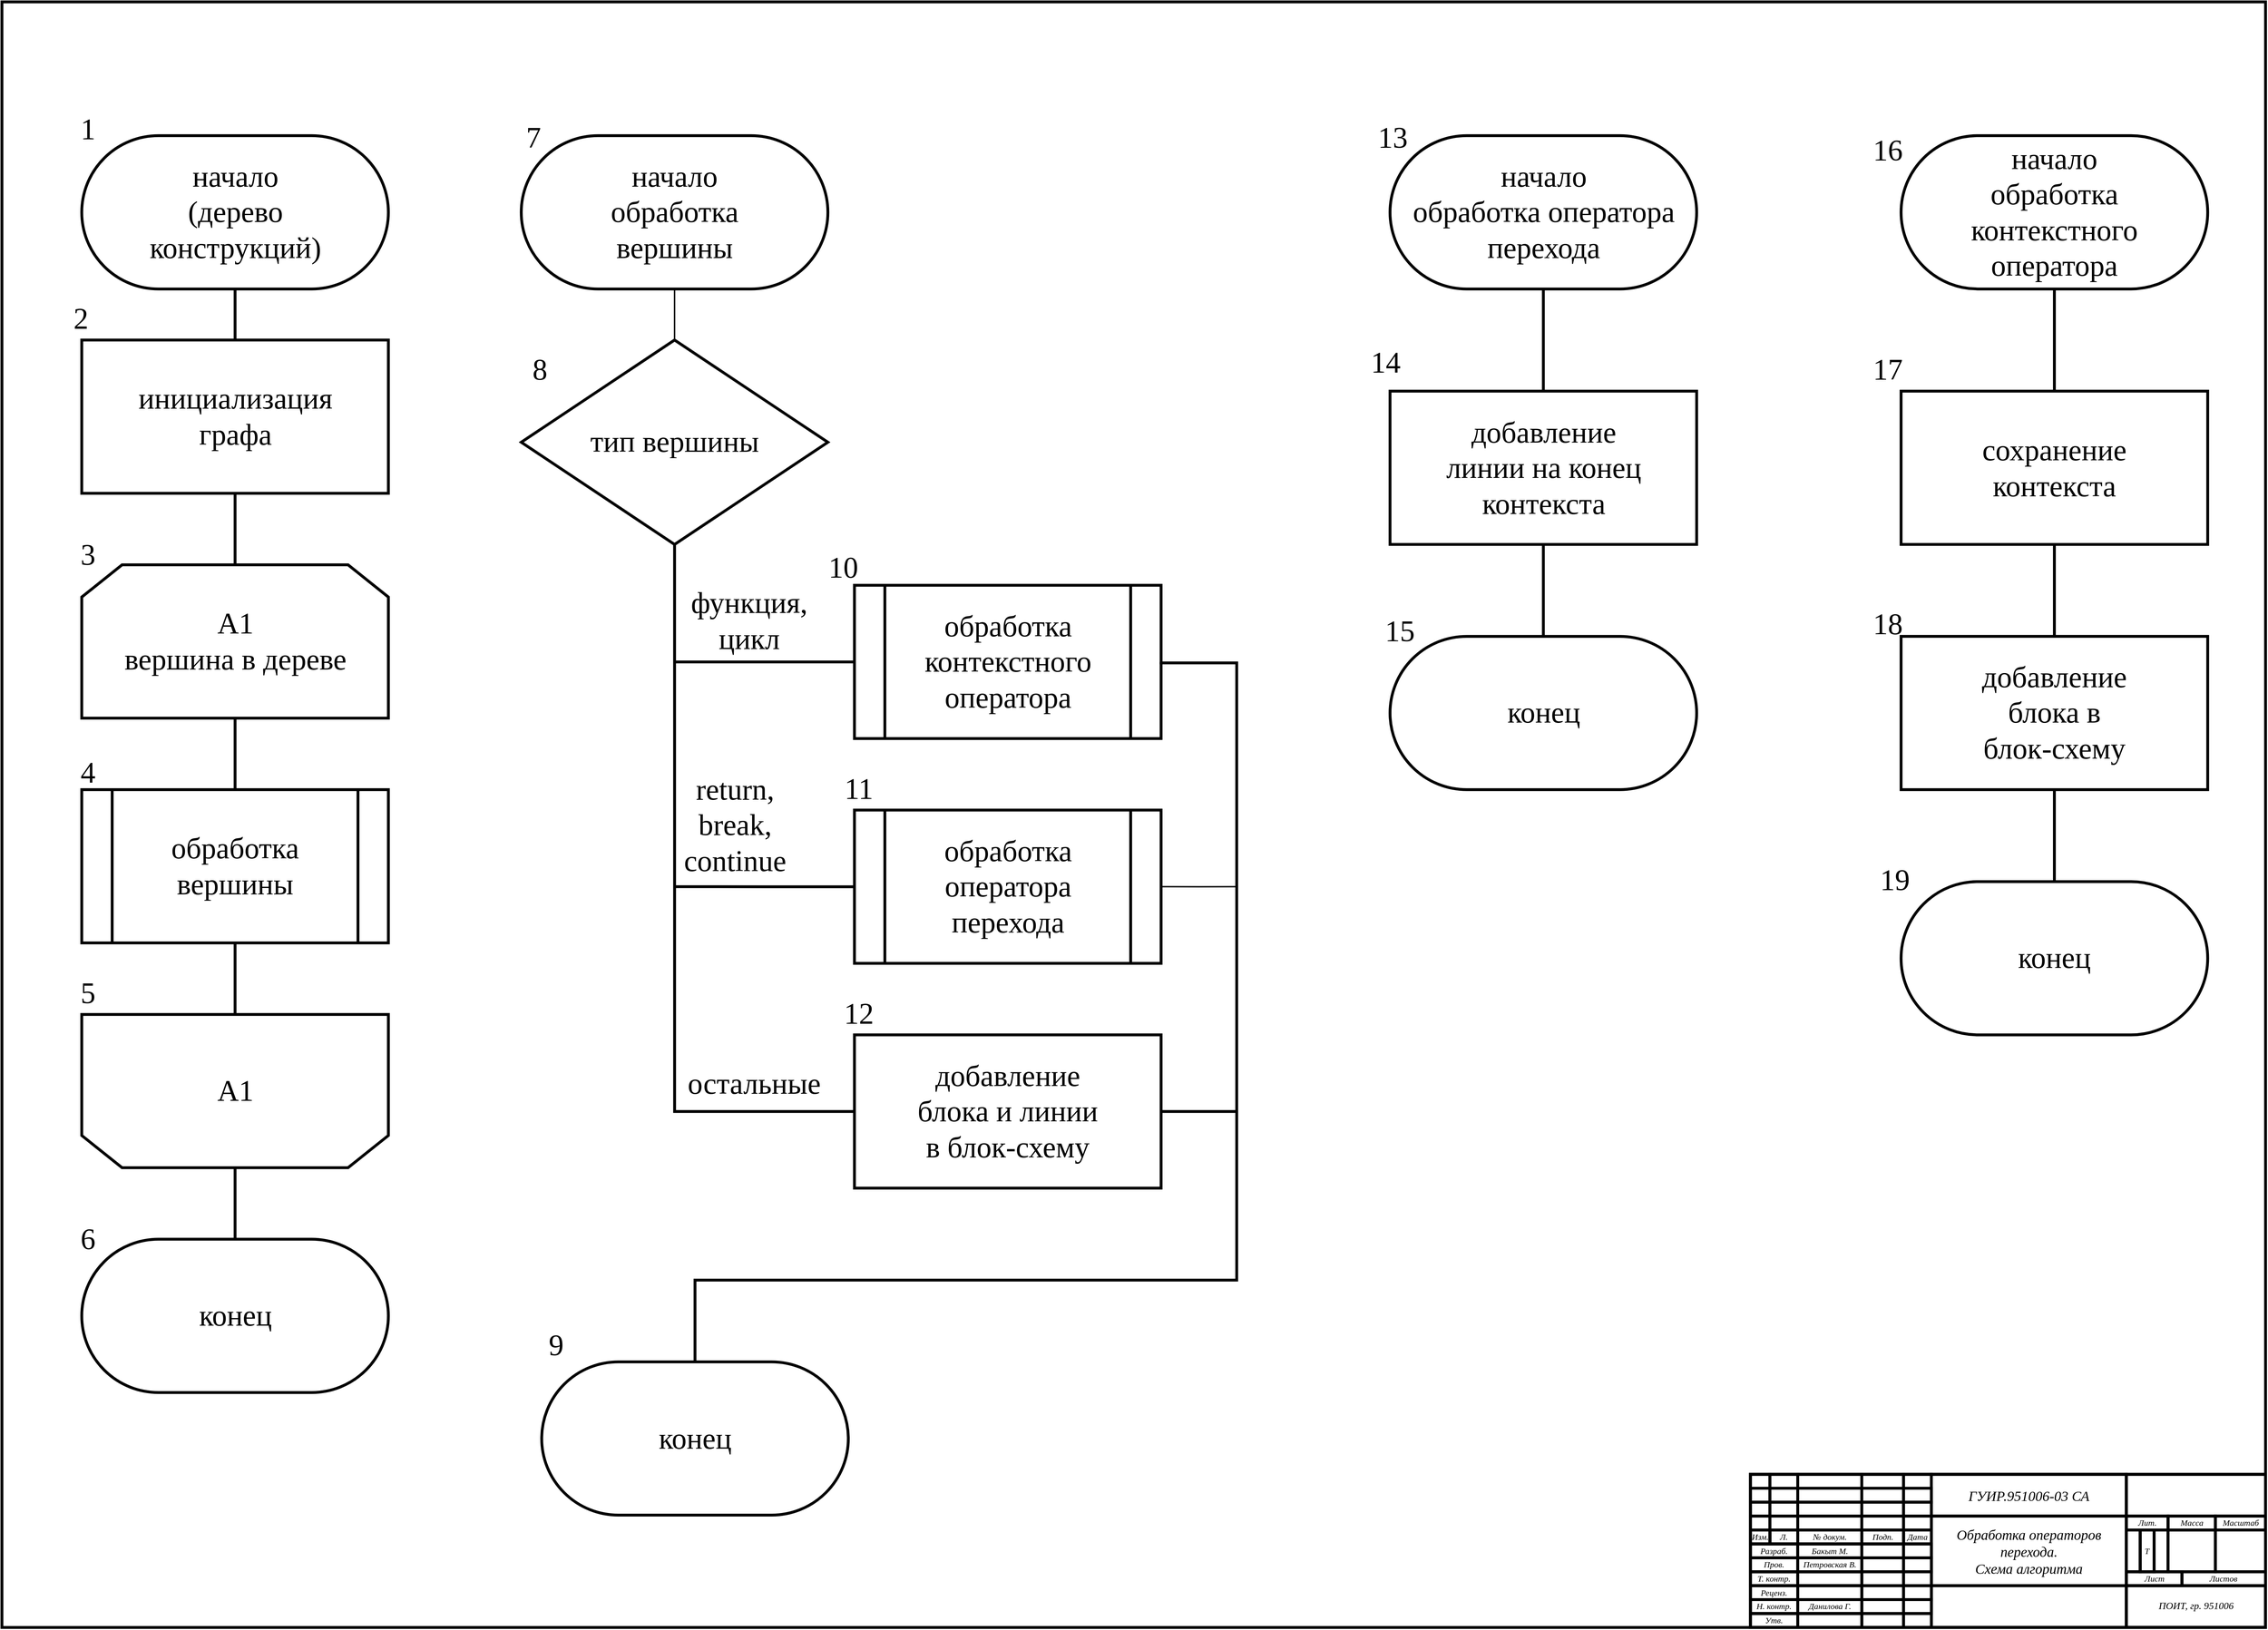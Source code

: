 <mxfile version="21.1.2" type="device">
  <diagram name="Page-1" id="UDpClc-p1MF6tuiHUiTg">
    <mxGraphModel dx="1418" dy="820" grid="1" gridSize="10" guides="1" tooltips="1" connect="1" arrows="1" fold="1" page="1" pageScale="1" pageWidth="3300" pageHeight="2339" math="0" shadow="0">
      <root>
        <mxCell id="0" />
        <mxCell id="1" parent="0" />
        <mxCell id="bbwIub8Ajyu2Ycl528Cd-1" value="начало&lt;br style=&quot;font-size: 42px;&quot;&gt;(дерево&lt;br style=&quot;font-size: 42px;&quot;&gt;конструкций)" style="rounded=1;whiteSpace=wrap;html=1;arcSize=50;strokeWidth=4;fontFamily=Times New Roman;fontSize=42;aspect=fixed;container=0;" parent="1" vertex="1">
          <mxGeometry x="191.606" y="208.905" width="433.577" height="216.788" as="geometry" />
        </mxCell>
        <mxCell id="bbwIub8Ajyu2Ycl528Cd-2" value="А1&lt;br style=&quot;font-size: 42px;&quot;&gt;вершина в дереве" style="shape=loopLimit;whiteSpace=wrap;html=1;strokeWidth=4;size=57;fontSize=42;fontFamily=Times New Roman;container=0;" parent="1" vertex="1">
          <mxGeometry x="191.606" y="815.912" width="433.577" height="216.788" as="geometry" />
        </mxCell>
        <mxCell id="bbwIub8Ajyu2Ycl528Cd-25" style="edgeStyle=orthogonalEdgeStyle;rounded=0;orthogonalLoop=1;jettySize=auto;html=1;strokeWidth=4;endArrow=none;endFill=0;fontSize=42;fontFamily=Times New Roman;" parent="1" source="bbwIub8Ajyu2Ycl528Cd-4" target="bbwIub8Ajyu2Ycl528Cd-2" edge="1">
          <mxGeometry relative="1" as="geometry" />
        </mxCell>
        <mxCell id="bbwIub8Ajyu2Ycl528Cd-4" value="инициализация&lt;br style=&quot;font-size: 42px;&quot;&gt;графа" style="shape=label;perimeter=rectanglePerimeter;whiteSpace=wrap;html=1;fixedSize=1;strokeWidth=4;fontSize=42;fontFamily=Times New Roman;rounded=0;container=0;" parent="1" vertex="1">
          <mxGeometry x="191.606" y="497.956" width="433.577" height="216.788" as="geometry" />
        </mxCell>
        <mxCell id="bbwIub8Ajyu2Ycl528Cd-24" value="" style="edgeStyle=orthogonalEdgeStyle;rounded=0;orthogonalLoop=1;jettySize=auto;html=1;strokeWidth=4;endArrow=none;endFill=0;fontSize=42;fontFamily=Times New Roman;" parent="1" source="bbwIub8Ajyu2Ycl528Cd-1" target="bbwIub8Ajyu2Ycl528Cd-4" edge="1">
          <mxGeometry relative="1" as="geometry" />
        </mxCell>
        <mxCell id="bbwIub8Ajyu2Ycl528Cd-5" value="А1" style="shape=loopLimit;whiteSpace=wrap;html=1;strokeWidth=4;size=57;direction=west;fontSize=42;fontFamily=Times New Roman;container=0;" parent="1" vertex="1">
          <mxGeometry x="191.606" y="1451.825" width="433.577" height="216.788" as="geometry" />
        </mxCell>
        <mxCell id="bbwIub8Ajyu2Ycl528Cd-6" value="тип вершины" style="rhombus;whiteSpace=wrap;html=1;strokeWidth=4;fontFamily=Times New Roman;fontSize=42;aspect=fixed;container=0;" parent="1" vertex="1">
          <mxGeometry x="813.066" y="497.956" width="433.577" height="289.08" as="geometry" />
        </mxCell>
        <mxCell id="bbwIub8Ajyu2Ycl528Cd-32" style="edgeStyle=orthogonalEdgeStyle;rounded=0;orthogonalLoop=1;jettySize=auto;html=1;exitX=0;exitY=0.5;exitDx=0;exitDy=0;strokeWidth=4;endArrow=none;endFill=0;fontSize=42;fontFamily=Times New Roman;" parent="1" source="bbwIub8Ajyu2Ycl528Cd-7" edge="1">
          <mxGeometry relative="1" as="geometry">
            <mxPoint x="1029.855" y="953.212" as="targetPoint" />
          </mxGeometry>
        </mxCell>
        <mxCell id="bbwIub8Ajyu2Ycl528Cd-7" value="обработка&lt;br style=&quot;font-size: 42px;&quot;&gt;контекстного&lt;br style=&quot;font-size: 42px;&quot;&gt;оператора" style="shape=process;whiteSpace=wrap;html=1;backgroundOutline=1;strokeWidth=4;fontFamily=Times New Roman;fontSize=42;aspect=fixed;container=0;" parent="1" vertex="1">
          <mxGeometry x="1284.22" y="844.818" width="433.577" height="216.788" as="geometry" />
        </mxCell>
        <mxCell id="bbwIub8Ajyu2Ycl528Cd-31" style="edgeStyle=orthogonalEdgeStyle;rounded=0;orthogonalLoop=1;jettySize=auto;html=1;endArrow=none;endFill=0;strokeWidth=4;fontSize=42;fontFamily=Times New Roman;" parent="1" source="bbwIub8Ajyu2Ycl528Cd-8" edge="1">
          <mxGeometry relative="1" as="geometry">
            <mxPoint x="1029.855" y="1271.168" as="targetPoint" />
          </mxGeometry>
        </mxCell>
        <mxCell id="bbwIub8Ajyu2Ycl528Cd-34" style="edgeStyle=orthogonalEdgeStyle;rounded=0;orthogonalLoop=1;jettySize=auto;html=1;exitX=1;exitY=0.5;exitDx=0;exitDy=0;strokeWidth=2;endArrow=none;endFill=0;fontSize=42;fontFamily=Times New Roman;" parent="1" source="bbwIub8Ajyu2Ycl528Cd-8" edge="1">
          <mxGeometry relative="1" as="geometry">
            <mxPoint x="1824.746" y="1271.168" as="targetPoint" />
          </mxGeometry>
        </mxCell>
        <mxCell id="bbwIub8Ajyu2Ycl528Cd-8" value="обработка&lt;br style=&quot;font-size: 42px;&quot;&gt;оператора&lt;br style=&quot;font-size: 42px;&quot;&gt;перехода" style="shape=process;whiteSpace=wrap;html=1;backgroundOutline=1;strokeWidth=4;fontFamily=Times New Roman;fontSize=42;aspect=fixed;container=0;" parent="1" vertex="1">
          <mxGeometry x="1284.22" y="1162.774" width="433.577" height="216.788" as="geometry" />
        </mxCell>
        <mxCell id="bbwIub8Ajyu2Ycl528Cd-10" value="конец" style="rounded=1;whiteSpace=wrap;html=1;arcSize=50;strokeWidth=4;fontFamily=Times New Roman;fontSize=42;aspect=fixed;container=0;" parent="1" vertex="1">
          <mxGeometry x="191.606" y="1769.781" width="433.577" height="216.788" as="geometry" />
        </mxCell>
        <mxCell id="bbwIub8Ajyu2Ycl528Cd-28" style="edgeStyle=orthogonalEdgeStyle;rounded=0;orthogonalLoop=1;jettySize=auto;html=1;strokeWidth=4;endArrow=none;endFill=0;fontSize=42;fontFamily=Times New Roman;" parent="1" source="bbwIub8Ajyu2Ycl528Cd-5" target="bbwIub8Ajyu2Ycl528Cd-10" edge="1">
          <mxGeometry relative="1" as="geometry" />
        </mxCell>
        <mxCell id="bbwIub8Ajyu2Ycl528Cd-35" style="edgeStyle=orthogonalEdgeStyle;rounded=0;orthogonalLoop=1;jettySize=auto;html=1;exitX=1;exitY=0.5;exitDx=0;exitDy=0;endArrow=none;endFill=0;strokeWidth=4;fontSize=42;fontFamily=Times New Roman;" parent="1" source="bbwIub8Ajyu2Ycl528Cd-11" edge="1">
          <mxGeometry relative="1" as="geometry">
            <mxPoint x="1824.746" y="1589.124" as="targetPoint" />
          </mxGeometry>
        </mxCell>
        <mxCell id="bbwIub8Ajyu2Ycl528Cd-11" value="добавление&lt;br style=&quot;font-size: 42px;&quot;&gt;блока и линии&lt;br style=&quot;font-size: 42px;&quot;&gt;в блок-схему" style="rounded=0;whiteSpace=wrap;html=1;strokeWidth=4;fontFamily=Times New Roman;fontSize=42;aspect=fixed;container=0;" parent="1" vertex="1">
          <mxGeometry x="1284.22" y="1480.73" width="433.577" height="216.788" as="geometry" />
        </mxCell>
        <mxCell id="bbwIub8Ajyu2Ycl528Cd-30" style="edgeStyle=orthogonalEdgeStyle;rounded=0;orthogonalLoop=1;jettySize=auto;html=1;exitX=0.5;exitY=1;exitDx=0;exitDy=0;entryX=0;entryY=0.5;entryDx=0;entryDy=0;strokeWidth=4;endArrow=none;endFill=0;fontSize=42;fontFamily=Times New Roman;" parent="1" source="bbwIub8Ajyu2Ycl528Cd-6" target="bbwIub8Ajyu2Ycl528Cd-11" edge="1">
          <mxGeometry relative="1" as="geometry" />
        </mxCell>
        <mxCell id="bbwIub8Ajyu2Ycl528Cd-27" style="edgeStyle=orthogonalEdgeStyle;rounded=0;orthogonalLoop=1;jettySize=auto;html=1;strokeWidth=4;endArrow=none;endFill=0;fontSize=42;fontFamily=Times New Roman;" parent="1" source="bbwIub8Ajyu2Ycl528Cd-12" target="bbwIub8Ajyu2Ycl528Cd-5" edge="1">
          <mxGeometry relative="1" as="geometry" />
        </mxCell>
        <mxCell id="bbwIub8Ajyu2Ycl528Cd-12" value="обработка&lt;br style=&quot;font-size: 42px;&quot;&gt;вершины" style="shape=process;whiteSpace=wrap;html=1;backgroundOutline=1;strokeWidth=4;fontFamily=Times New Roman;fontSize=42;aspect=fixed;container=0;" parent="1" vertex="1">
          <mxGeometry x="191.606" y="1133.869" width="433.577" height="216.788" as="geometry" />
        </mxCell>
        <mxCell id="bbwIub8Ajyu2Ycl528Cd-26" style="edgeStyle=orthogonalEdgeStyle;rounded=0;orthogonalLoop=1;jettySize=auto;html=1;strokeWidth=4;endArrow=none;endFill=0;fontSize=42;fontFamily=Times New Roman;" parent="1" source="bbwIub8Ajyu2Ycl528Cd-2" target="bbwIub8Ajyu2Ycl528Cd-12" edge="1">
          <mxGeometry relative="1" as="geometry" />
        </mxCell>
        <mxCell id="bbwIub8Ajyu2Ycl528Cd-29" style="edgeStyle=orthogonalEdgeStyle;rounded=0;orthogonalLoop=1;jettySize=auto;html=1;strokeWidth=2;endArrow=none;endFill=0;fontSize=42;fontFamily=Times New Roman;" parent="1" source="bbwIub8Ajyu2Ycl528Cd-13" target="bbwIub8Ajyu2Ycl528Cd-6" edge="1">
          <mxGeometry relative="1" as="geometry" />
        </mxCell>
        <mxCell id="bbwIub8Ajyu2Ycl528Cd-13" value="начало&lt;br style=&quot;font-size: 42px;&quot;&gt;обработка&lt;br style=&quot;font-size: 42px;&quot;&gt;вершины" style="rounded=1;whiteSpace=wrap;html=1;arcSize=50;strokeWidth=4;fontFamily=Times New Roman;fontSize=42;aspect=fixed;container=0;" parent="1" vertex="1">
          <mxGeometry x="813.066" y="208.905" width="433.577" height="216.788" as="geometry" />
        </mxCell>
        <mxCell id="bbwIub8Ajyu2Ycl528Cd-14" value="конец" style="rounded=1;whiteSpace=wrap;html=1;arcSize=50;strokeWidth=4;fontFamily=Times New Roman;fontSize=42;aspect=fixed;container=0;" parent="1" vertex="1">
          <mxGeometry x="841.971" y="1943.212" width="433.577" height="216.788" as="geometry" />
        </mxCell>
        <mxCell id="bbwIub8Ajyu2Ycl528Cd-33" style="edgeStyle=orthogonalEdgeStyle;rounded=0;orthogonalLoop=1;jettySize=auto;html=1;exitX=1;exitY=0.5;exitDx=0;exitDy=0;endArrow=none;endFill=0;strokeWidth=4;fontSize=42;fontFamily=Times New Roman;" parent="1" source="bbwIub8Ajyu2Ycl528Cd-7" target="bbwIub8Ajyu2Ycl528Cd-14" edge="1">
          <mxGeometry relative="1" as="geometry">
            <Array as="points">
              <mxPoint x="1824.746" y="954.657" />
              <mxPoint x="1824.746" y="1827.591" />
              <mxPoint x="1058.76" y="1827.591" />
            </Array>
          </mxGeometry>
        </mxCell>
        <mxCell id="bbwIub8Ajyu2Ycl528Cd-15" value="начало&lt;br style=&quot;font-size: 42px;&quot;&gt;обработка &lt;br style=&quot;font-size: 42px;&quot;&gt;контекстного&lt;br style=&quot;font-size: 42px;&quot;&gt;оператора" style="rounded=1;whiteSpace=wrap;html=1;arcSize=50;strokeWidth=4;fontFamily=Times New Roman;fontSize=42;aspect=fixed;container=0;" parent="1" vertex="1">
          <mxGeometry x="2764.163" y="208.905" width="433.577" height="216.788" as="geometry" />
        </mxCell>
        <mxCell id="bbwIub8Ajyu2Ycl528Cd-17" value="сохранение&lt;br style=&quot;font-size: 42px;&quot;&gt;контекста" style="rounded=0;whiteSpace=wrap;html=1;strokeWidth=4;fontFamily=Times New Roman;fontSize=42;aspect=fixed;container=0;" parent="1" vertex="1">
          <mxGeometry x="2764.163" y="570.248" width="433.577" height="216.788" as="geometry" />
        </mxCell>
        <mxCell id="bbwIub8Ajyu2Ycl528Cd-41" style="edgeStyle=orthogonalEdgeStyle;rounded=0;orthogonalLoop=1;jettySize=auto;html=1;strokeWidth=4;endArrow=none;endFill=0;fontSize=42;fontFamily=Times New Roman;" parent="1" source="bbwIub8Ajyu2Ycl528Cd-15" target="bbwIub8Ajyu2Ycl528Cd-17" edge="1">
          <mxGeometry relative="1" as="geometry" />
        </mxCell>
        <mxCell id="bbwIub8Ajyu2Ycl528Cd-18" value="конец" style="rounded=1;whiteSpace=wrap;html=1;arcSize=50;strokeWidth=4;fontFamily=Times New Roman;fontSize=42;aspect=fixed;container=0;" parent="1" vertex="1">
          <mxGeometry x="2764.163" y="1263.942" width="433.577" height="216.788" as="geometry" />
        </mxCell>
        <mxCell id="bbwIub8Ajyu2Ycl528Cd-19" value="начало&lt;br style=&quot;font-size: 42px;&quot;&gt;обработка оператора&lt;br style=&quot;font-size: 42px;&quot;&gt;перехода" style="rounded=1;whiteSpace=wrap;html=1;arcSize=50;strokeWidth=4;fontFamily=Times New Roman;fontSize=42;aspect=fixed;container=0;" parent="1" vertex="1">
          <mxGeometry x="2041.535" y="208.905" width="433.577" height="216.788" as="geometry" />
        </mxCell>
        <mxCell id="bbwIub8Ajyu2Ycl528Cd-21" value="добавление&lt;br style=&quot;font-size: 42px;&quot;&gt;линии на конец&lt;br style=&quot;font-size: 42px;&quot;&gt;контекста" style="rounded=0;whiteSpace=wrap;html=1;strokeWidth=4;fontFamily=Times New Roman;fontSize=42;aspect=fixed;container=0;" parent="1" vertex="1">
          <mxGeometry x="2041.535" y="570.248" width="433.577" height="216.788" as="geometry" />
        </mxCell>
        <mxCell id="bbwIub8Ajyu2Ycl528Cd-39" style="edgeStyle=orthogonalEdgeStyle;rounded=0;orthogonalLoop=1;jettySize=auto;html=1;strokeWidth=4;endArrow=none;endFill=0;fontSize=42;fontFamily=Times New Roman;" parent="1" source="bbwIub8Ajyu2Ycl528Cd-19" target="bbwIub8Ajyu2Ycl528Cd-21" edge="1">
          <mxGeometry relative="1" as="geometry" />
        </mxCell>
        <mxCell id="bbwIub8Ajyu2Ycl528Cd-23" value="конец" style="rounded=1;whiteSpace=wrap;html=1;arcSize=50;strokeWidth=4;fontFamily=Times New Roman;fontSize=42;aspect=fixed;container=0;" parent="1" vertex="1">
          <mxGeometry x="2041.535" y="917.08" width="433.577" height="216.788" as="geometry" />
        </mxCell>
        <mxCell id="bbwIub8Ajyu2Ycl528Cd-40" style="edgeStyle=orthogonalEdgeStyle;rounded=0;orthogonalLoop=1;jettySize=auto;html=1;strokeWidth=4;endArrow=none;endFill=0;fontSize=42;fontFamily=Times New Roman;" parent="1" source="bbwIub8Ajyu2Ycl528Cd-21" target="bbwIub8Ajyu2Ycl528Cd-23" edge="1">
          <mxGeometry relative="1" as="geometry" />
        </mxCell>
        <mxCell id="bbwIub8Ajyu2Ycl528Cd-36" value="функция, &lt;br style=&quot;font-size: 42px;&quot;&gt;цикл" style="text;html=1;align=center;verticalAlign=middle;resizable=0;points=[];autosize=1;strokeColor=none;fillColor=none;fontSize=42;fontFamily=Times New Roman;container=0;" parent="1" vertex="1">
          <mxGeometry x="1040.003" y="840.0" width="190" height="110" as="geometry" />
        </mxCell>
        <mxCell id="bbwIub8Ajyu2Ycl528Cd-37" value="return,&lt;br style=&quot;font-size: 42px;&quot;&gt;break,&lt;br style=&quot;font-size: 42px;&quot;&gt;continue" style="text;html=1;align=center;verticalAlign=middle;resizable=0;points=[];autosize=1;strokeColor=none;fillColor=none;fontSize=42;fontFamily=Times New Roman;container=0;" parent="1" vertex="1">
          <mxGeometry x="1030.005" y="1103.945" width="170" height="160" as="geometry" />
        </mxCell>
        <mxCell id="bbwIub8Ajyu2Ycl528Cd-38" value="остальные" style="text;html=1;align=center;verticalAlign=middle;resizable=0;points=[];autosize=1;strokeColor=none;fillColor=none;fontSize=42;fontFamily=Times New Roman;container=0;" parent="1" vertex="1">
          <mxGeometry x="1036.641" y="1519.995" width="210" height="60" as="geometry" />
        </mxCell>
        <mxCell id="bbwIub8Ajyu2Ycl528Cd-43" value="1" style="text;html=1;align=center;verticalAlign=middle;resizable=0;points=[];autosize=1;strokeColor=none;fillColor=none;fontSize=42;fontFamily=Times New Roman;container=0;" parent="1" vertex="1">
          <mxGeometry x="180" y="170.003" width="40" height="60" as="geometry" />
        </mxCell>
        <mxCell id="bbwIub8Ajyu2Ycl528Cd-44" value="2" style="text;html=1;align=center;verticalAlign=middle;resizable=0;points=[];autosize=1;strokeColor=none;fillColor=none;fontSize=42;fontFamily=Times New Roman;container=0;" parent="1" vertex="1">
          <mxGeometry x="170" y="437.953" width="40" height="60" as="geometry" />
        </mxCell>
        <mxCell id="bbwIub8Ajyu2Ycl528Cd-45" value="3" style="text;html=1;align=center;verticalAlign=middle;resizable=0;points=[];autosize=1;strokeColor=none;fillColor=none;fontSize=42;fontFamily=Times New Roman;container=0;" parent="1" vertex="1">
          <mxGeometry x="180" y="772.036" width="40" height="60" as="geometry" />
        </mxCell>
        <mxCell id="bbwIub8Ajyu2Ycl528Cd-46" value="4" style="text;html=1;align=center;verticalAlign=middle;resizable=0;points=[];autosize=1;strokeColor=none;fillColor=none;fontSize=42;fontFamily=Times New Roman;container=0;" parent="1" vertex="1">
          <mxGeometry x="180.001" y="1079.998" width="40" height="60" as="geometry" />
        </mxCell>
        <mxCell id="bbwIub8Ajyu2Ycl528Cd-47" value="5" style="text;html=1;align=center;verticalAlign=middle;resizable=0;points=[];autosize=1;strokeColor=none;fillColor=none;fontSize=42;fontFamily=Times New Roman;container=0;" parent="1" vertex="1">
          <mxGeometry x="180.001" y="1391.83" width="40" height="60" as="geometry" />
        </mxCell>
        <mxCell id="bbwIub8Ajyu2Ycl528Cd-48" value="6" style="text;html=1;align=center;verticalAlign=middle;resizable=0;points=[];autosize=1;strokeColor=none;fillColor=none;fontSize=42;fontFamily=Times New Roman;container=0;" parent="1" vertex="1">
          <mxGeometry x="180.001" y="1739.996" width="40" height="60" as="geometry" />
        </mxCell>
        <mxCell id="bbwIub8Ajyu2Ycl528Cd-49" value="7" style="text;html=1;align=center;verticalAlign=middle;resizable=0;points=[];autosize=1;strokeColor=none;fillColor=none;fontSize=42;fontFamily=Times New Roman;container=0;" parent="1" vertex="1">
          <mxGeometry x="810.001" y="182.343" width="40" height="60" as="geometry" />
        </mxCell>
        <mxCell id="bbwIub8Ajyu2Ycl528Cd-50" value="8" style="text;html=1;align=center;verticalAlign=middle;resizable=0;points=[];autosize=1;strokeColor=none;fillColor=none;fontSize=42;fontFamily=Times New Roman;container=0;" parent="1" vertex="1">
          <mxGeometry x="819.161" y="510.246" width="40" height="60" as="geometry" />
        </mxCell>
        <mxCell id="bbwIub8Ajyu2Ycl528Cd-51" value="9" style="text;html=1;align=center;verticalAlign=middle;resizable=0;points=[];autosize=1;strokeColor=none;fillColor=none;fontSize=42;fontFamily=Times New Roman;container=0;" parent="1" vertex="1">
          <mxGeometry x="841.971" y="1890.004" width="40" height="60" as="geometry" />
        </mxCell>
        <mxCell id="bbwIub8Ajyu2Ycl528Cd-52" value="10" style="text;html=1;align=center;verticalAlign=middle;resizable=0;points=[];autosize=1;strokeColor=none;fillColor=none;fontSize=42;fontFamily=Times New Roman;container=0;" parent="1" vertex="1">
          <mxGeometry x="1233.052" y="789.996" width="70" height="60" as="geometry" />
        </mxCell>
        <mxCell id="bbwIub8Ajyu2Ycl528Cd-53" value="11" style="text;html=1;align=center;verticalAlign=middle;resizable=0;points=[];autosize=1;strokeColor=none;fillColor=none;fontSize=42;fontFamily=Times New Roman;container=0;" parent="1" vertex="1">
          <mxGeometry x="1260.002" y="1102.774" width="60" height="60" as="geometry" />
        </mxCell>
        <mxCell id="bbwIub8Ajyu2Ycl528Cd-54" value="12" style="text;html=1;align=center;verticalAlign=middle;resizable=0;points=[];autosize=1;strokeColor=none;fillColor=none;fontSize=42;fontFamily=Times New Roman;container=0;" parent="1" vertex="1">
          <mxGeometry x="1255.002" y="1420.73" width="70" height="60" as="geometry" />
        </mxCell>
        <mxCell id="bbwIub8Ajyu2Ycl528Cd-55" value="13" style="text;html=1;align=center;verticalAlign=middle;resizable=0;points=[];autosize=1;strokeColor=none;fillColor=none;fontSize=42;fontFamily=Times New Roman;container=0;" parent="1" vertex="1">
          <mxGeometry x="2010.004" y="182.343" width="70" height="60" as="geometry" />
        </mxCell>
        <mxCell id="bbwIub8Ajyu2Ycl528Cd-56" value="14" style="text;html=1;align=center;verticalAlign=middle;resizable=0;points=[];autosize=1;strokeColor=none;fillColor=none;fontSize=42;fontFamily=Times New Roman;container=0;" parent="1" vertex="1">
          <mxGeometry x="2000.004" y="499.996" width="70" height="60" as="geometry" />
        </mxCell>
        <mxCell id="bbwIub8Ajyu2Ycl528Cd-57" value="15" style="text;html=1;align=center;verticalAlign=middle;resizable=0;points=[];autosize=1;strokeColor=none;fillColor=none;fontSize=42;fontFamily=Times New Roman;container=0;" parent="1" vertex="1">
          <mxGeometry x="2020.004" y="879.999" width="70" height="60" as="geometry" />
        </mxCell>
        <mxCell id="bbwIub8Ajyu2Ycl528Cd-58" value="16" style="text;html=1;align=center;verticalAlign=middle;resizable=0;points=[];autosize=1;strokeColor=none;fillColor=none;fontSize=42;fontFamily=Times New Roman;container=0;" parent="1" vertex="1">
          <mxGeometry x="2710.002" y="200" width="70" height="60" as="geometry" />
        </mxCell>
        <mxCell id="bbwIub8Ajyu2Ycl528Cd-59" value="17" style="text;html=1;align=center;verticalAlign=middle;resizable=0;points=[];autosize=1;strokeColor=none;fillColor=none;fontSize=42;fontFamily=Times New Roman;container=0;" parent="1" vertex="1">
          <mxGeometry x="2710.002" y="510.246" width="70" height="60" as="geometry" />
        </mxCell>
        <mxCell id="bbwIub8Ajyu2Ycl528Cd-60" value="18" style="text;html=1;align=center;verticalAlign=middle;resizable=0;points=[];autosize=1;strokeColor=none;fillColor=none;fontSize=42;fontFamily=Times New Roman;container=0;" parent="1" vertex="1">
          <mxGeometry x="2710.002" y="869.999" width="70" height="60" as="geometry" />
        </mxCell>
        <mxCell id="bbwIub8Ajyu2Ycl528Cd-63" style="edgeStyle=orthogonalEdgeStyle;rounded=0;orthogonalLoop=1;jettySize=auto;html=1;strokeWidth=4;endArrow=none;endFill=0;fontFamily=Times New Roman;fontSize=42;" parent="1" source="bbwIub8Ajyu2Ycl528Cd-61" target="bbwIub8Ajyu2Ycl528Cd-18" edge="1">
          <mxGeometry relative="1" as="geometry" />
        </mxCell>
        <mxCell id="bbwIub8Ajyu2Ycl528Cd-61" value="добавление&lt;br style=&quot;font-size: 42px;&quot;&gt;блока&amp;nbsp;в &lt;br style=&quot;font-size: 42px;&quot;&gt;блок-схему" style="rounded=0;whiteSpace=wrap;html=1;strokeWidth=4;fontFamily=Times New Roman;fontSize=42;aspect=fixed;container=0;" parent="1" vertex="1">
          <mxGeometry x="2764.163" y="917.08" width="433.577" height="216.788" as="geometry" />
        </mxCell>
        <mxCell id="bbwIub8Ajyu2Ycl528Cd-62" style="edgeStyle=orthogonalEdgeStyle;rounded=0;orthogonalLoop=1;jettySize=auto;html=1;strokeWidth=4;endArrow=none;endFill=0;fontFamily=Times New Roman;fontSize=42;" parent="1" source="bbwIub8Ajyu2Ycl528Cd-17" target="bbwIub8Ajyu2Ycl528Cd-61" edge="1">
          <mxGeometry relative="1" as="geometry" />
        </mxCell>
        <mxCell id="bbwIub8Ajyu2Ycl528Cd-64" value="19" style="text;html=1;align=center;verticalAlign=middle;resizable=0;points=[];autosize=1;strokeColor=none;fillColor=none;fontSize=42;fontFamily=Times New Roman;container=0;" parent="1" vertex="1">
          <mxGeometry x="2720.002" y="1231.599" width="70" height="60" as="geometry" />
        </mxCell>
        <mxCell id="hwD3GMBBevqp5VkvTUsK-2" value="" style="group;fontSize=14;" parent="1" vertex="1" connectable="0">
          <mxGeometry x="78.74" y="19.685" width="3200.786" height="2299.208" as="geometry" />
        </mxCell>
        <mxCell id="hwD3GMBBevqp5VkvTUsK-3" value="" style="rounded=0;whiteSpace=wrap;html=1;fillColor=none;strokeWidth=4;movable=1;resizable=1;rotatable=1;deletable=1;editable=1;locked=0;connectable=1;container=0;" parent="hwD3GMBBevqp5VkvTUsK-2" vertex="1">
          <mxGeometry width="3200.781" height="2299.208" as="geometry" />
        </mxCell>
        <mxCell id="hwD3GMBBevqp5VkvTUsK-4" value="" style="rounded=0;whiteSpace=wrap;html=1;fillColor=none;container=0;strokeWidth=4;movable=1;resizable=1;rotatable=1;deletable=1;editable=1;locked=0;connectable=1;" parent="hwD3GMBBevqp5VkvTUsK-2" vertex="1">
          <mxGeometry x="2472.43" y="2082.665" width="728.34" height="216.53" as="geometry" />
        </mxCell>
        <mxCell id="hwD3GMBBevqp5VkvTUsK-5" value="" style="rounded=0;whiteSpace=wrap;html=1;fillColor=none;container=0;strokeWidth=4;movable=1;resizable=1;rotatable=1;deletable=1;editable=1;locked=0;connectable=1;" parent="hwD3GMBBevqp5VkvTUsK-2" vertex="1">
          <mxGeometry x="2472.37" y="2082.665" width="27.56" height="98.43" as="geometry" />
        </mxCell>
        <mxCell id="hwD3GMBBevqp5VkvTUsK-6" value="" style="rounded=0;whiteSpace=wrap;html=1;fillColor=none;container=0;strokeWidth=4;movable=1;resizable=1;rotatable=1;deletable=1;editable=1;locked=0;connectable=1;" parent="hwD3GMBBevqp5VkvTUsK-2" vertex="1">
          <mxGeometry x="2499.92" y="2082.665" width="39.37" height="98.42" as="geometry" />
        </mxCell>
        <mxCell id="hwD3GMBBevqp5VkvTUsK-7" value="" style="rounded=0;whiteSpace=wrap;html=1;fillColor=none;container=0;strokeWidth=4;movable=1;resizable=1;rotatable=1;deletable=1;editable=1;locked=0;connectable=1;" parent="hwD3GMBBevqp5VkvTUsK-2" vertex="1">
          <mxGeometry x="2539.29" y="2082.665" width="90.55" height="216.53" as="geometry" />
        </mxCell>
        <mxCell id="hwD3GMBBevqp5VkvTUsK-8" value="" style="rounded=0;whiteSpace=wrap;html=1;fillColor=none;container=0;strokeWidth=4;movable=1;resizable=1;rotatable=1;deletable=1;editable=1;locked=0;connectable=1;" parent="hwD3GMBBevqp5VkvTUsK-2" vertex="1">
          <mxGeometry x="2629.84" y="2082.665" width="59.06" height="216.54" as="geometry" />
        </mxCell>
        <mxCell id="hwD3GMBBevqp5VkvTUsK-9" value="" style="rounded=0;whiteSpace=wrap;html=1;fillColor=none;container=0;strokeWidth=4;movable=1;resizable=1;rotatable=1;deletable=1;editable=1;locked=0;connectable=1;" parent="hwD3GMBBevqp5VkvTUsK-2" vertex="1">
          <mxGeometry x="2688.89" y="2082.665" width="39.37" height="216.54" as="geometry" />
        </mxCell>
        <mxCell id="hwD3GMBBevqp5VkvTUsK-10" value="" style="rounded=0;whiteSpace=wrap;html=1;fillColor=none;container=0;strokeWidth=4;movable=1;resizable=1;rotatable=1;deletable=1;editable=1;locked=0;connectable=1;" parent="hwD3GMBBevqp5VkvTUsK-2" vertex="1">
          <mxGeometry x="2728.26" y="2082.665" width="275.59" height="216.53" as="geometry" />
        </mxCell>
        <mxCell id="hwD3GMBBevqp5VkvTUsK-11" value="" style="rounded=0;whiteSpace=wrap;html=1;fillColor=none;container=0;strokeWidth=4;movable=1;resizable=1;rotatable=1;deletable=1;editable=1;locked=0;connectable=1;" parent="hwD3GMBBevqp5VkvTUsK-2" vertex="1">
          <mxGeometry x="3003.85" y="2082.665" width="196.85" height="216.54" as="geometry" />
        </mxCell>
        <mxCell id="hwD3GMBBevqp5VkvTUsK-12" value="" style="rounded=0;whiteSpace=wrap;html=1;fillColor=none;container=0;strokeWidth=4;movable=1;resizable=1;rotatable=1;deletable=1;editable=1;locked=0;connectable=1;" parent="hwD3GMBBevqp5VkvTUsK-2" vertex="1">
          <mxGeometry x="2472.35" y="2082.665" width="255.9" height="0.01" as="geometry" />
        </mxCell>
        <mxCell id="hwD3GMBBevqp5VkvTUsK-13" value="" style="rounded=0;whiteSpace=wrap;html=1;fillColor=none;container=0;strokeWidth=4;movable=1;resizable=1;rotatable=1;deletable=1;editable=1;locked=0;connectable=1;" parent="hwD3GMBBevqp5VkvTUsK-2" vertex="1">
          <mxGeometry x="2472.355" y="2082.64" width="255.905" height="19.685" as="geometry" />
        </mxCell>
        <mxCell id="hwD3GMBBevqp5VkvTUsK-14" value="" style="rounded=0;whiteSpace=wrap;html=1;fillColor=none;container=0;strokeWidth=4;movable=1;resizable=1;rotatable=1;deletable=1;editable=1;locked=0;connectable=1;" parent="hwD3GMBBevqp5VkvTUsK-2" vertex="1">
          <mxGeometry x="2728.249" y="2082.634" width="275.59" height="59.055" as="geometry" />
        </mxCell>
        <mxCell id="hwD3GMBBevqp5VkvTUsK-15" value="" style="rounded=0;whiteSpace=wrap;html=1;fillColor=none;container=0;strokeWidth=4;movable=1;resizable=1;rotatable=1;deletable=1;editable=1;locked=0;connectable=1;" parent="hwD3GMBBevqp5VkvTUsK-2" vertex="1">
          <mxGeometry x="2728.346" y="2240.131" width="275.59" height="59.055" as="geometry" />
        </mxCell>
        <mxCell id="hwD3GMBBevqp5VkvTUsK-16" value="" style="rounded=0;whiteSpace=wrap;html=1;fillColor=none;container=0;strokeWidth=4;movable=1;resizable=1;rotatable=1;deletable=1;editable=1;locked=0;connectable=1;" parent="hwD3GMBBevqp5VkvTUsK-2" vertex="1">
          <mxGeometry x="3003.936" y="2082.671" width="196.85" height="59.055" as="geometry" />
        </mxCell>
        <mxCell id="hwD3GMBBevqp5VkvTUsK-17" value="" style="rounded=0;whiteSpace=wrap;html=1;fillColor=none;container=0;strokeWidth=4;movable=1;resizable=1;rotatable=1;deletable=1;editable=1;locked=0;connectable=1;" parent="hwD3GMBBevqp5VkvTUsK-2" vertex="1">
          <mxGeometry x="3003.833" y="2240.148" width="196.85" height="59.055" as="geometry" />
        </mxCell>
        <mxCell id="hwD3GMBBevqp5VkvTUsK-18" value="" style="rounded=0;whiteSpace=wrap;html=1;fillColor=none;container=0;strokeWidth=4;movable=1;resizable=1;rotatable=1;deletable=1;editable=1;locked=0;connectable=1;" parent="hwD3GMBBevqp5VkvTUsK-2" vertex="1">
          <mxGeometry x="3003.83" y="2141.685" width="59.055" height="19.685" as="geometry" />
        </mxCell>
        <mxCell id="hwD3GMBBevqp5VkvTUsK-19" value="" style="rounded=0;whiteSpace=wrap;html=1;fillColor=none;container=0;strokeWidth=4;movable=1;resizable=1;rotatable=1;deletable=1;editable=1;locked=0;connectable=1;" parent="hwD3GMBBevqp5VkvTUsK-2" vertex="1">
          <mxGeometry x="3062.887" y="2141.682" width="66.929" height="19.685" as="geometry" />
        </mxCell>
        <mxCell id="hwD3GMBBevqp5VkvTUsK-20" value="" style="rounded=0;whiteSpace=wrap;html=1;fillColor=none;container=0;strokeWidth=4;movable=1;resizable=1;rotatable=1;deletable=1;editable=1;locked=0;connectable=1;" parent="hwD3GMBBevqp5VkvTUsK-2" vertex="1">
          <mxGeometry x="3129.814" y="2141.679" width="70.866" height="19.685" as="geometry" />
        </mxCell>
        <mxCell id="hwD3GMBBevqp5VkvTUsK-21" value="" style="rounded=0;whiteSpace=wrap;html=1;fillColor=none;container=0;strokeWidth=4;movable=1;resizable=1;rotatable=1;deletable=1;editable=1;locked=0;connectable=1;" parent="hwD3GMBBevqp5VkvTUsK-2" vertex="1">
          <mxGeometry x="3003.827" y="2161.392" width="19.685" height="59.055" as="geometry" />
        </mxCell>
        <mxCell id="hwD3GMBBevqp5VkvTUsK-22" value="" style="rounded=0;whiteSpace=wrap;html=1;fillColor=none;container=0;strokeWidth=4;movable=1;resizable=1;rotatable=1;deletable=1;editable=1;locked=0;connectable=1;" parent="hwD3GMBBevqp5VkvTUsK-2" vertex="1">
          <mxGeometry x="3023.51" y="2161.405" width="19.78" height="59.06" as="geometry" />
        </mxCell>
        <mxCell id="hwD3GMBBevqp5VkvTUsK-23" value="" style="rounded=0;whiteSpace=wrap;html=1;fillColor=none;container=0;strokeWidth=4;movable=1;resizable=1;rotatable=1;deletable=1;editable=1;locked=0;connectable=1;" parent="hwD3GMBBevqp5VkvTUsK-2" vertex="1">
          <mxGeometry x="3043.201" y="2161.406" width="19.685" height="59.055" as="geometry" />
        </mxCell>
        <mxCell id="hwD3GMBBevqp5VkvTUsK-24" value="" style="rounded=0;whiteSpace=wrap;html=1;fillColor=none;container=0;strokeWidth=4;movable=1;resizable=1;rotatable=1;deletable=1;editable=1;locked=0;connectable=1;" parent="hwD3GMBBevqp5VkvTUsK-2" vertex="1">
          <mxGeometry x="3062.888" y="2161.413" width="66.929" height="59.055" as="geometry" />
        </mxCell>
        <mxCell id="hwD3GMBBevqp5VkvTUsK-25" value="" style="rounded=0;whiteSpace=wrap;html=1;fillColor=none;container=0;strokeWidth=4;movable=1;resizable=1;rotatable=1;deletable=1;editable=1;locked=0;connectable=1;" parent="hwD3GMBBevqp5VkvTUsK-2" vertex="1">
          <mxGeometry x="3129.915" y="2161.39" width="70.866" height="59.055" as="geometry" />
        </mxCell>
        <mxCell id="hwD3GMBBevqp5VkvTUsK-26" value="" style="rounded=0;whiteSpace=wrap;html=1;fillColor=none;container=0;strokeWidth=4;movable=1;resizable=1;rotatable=1;deletable=1;editable=1;locked=0;connectable=1;" parent="hwD3GMBBevqp5VkvTUsK-2" vertex="1">
          <mxGeometry x="3003.832" y="2220.467" width="78.74" height="19.685" as="geometry" />
        </mxCell>
        <mxCell id="hwD3GMBBevqp5VkvTUsK-27" value="&lt;i style=&quot;font-size: 20px;&quot;&gt;ГУИР.951006-03 СА&lt;/i&gt;" style="rounded=0;whiteSpace=wrap;html=1;fillColor=none;fontFamily=Times New Roman;fontSize=20;container=0;strokeWidth=4;movable=1;resizable=1;rotatable=1;deletable=1;editable=1;locked=0;connectable=1;" parent="hwD3GMBBevqp5VkvTUsK-2" vertex="1">
          <mxGeometry x="2728.25" y="2082.674" width="275.6" height="59.02" as="geometry" />
        </mxCell>
        <mxCell id="hwD3GMBBevqp5VkvTUsK-28" value="&lt;i style=&quot;font-size: 20px;&quot;&gt;Обработка операторов&lt;br style=&quot;font-size: 20px;&quot;&gt;перехода.&lt;br style=&quot;font-size: 20px;&quot;&gt;Схема алгоритма&lt;br style=&quot;font-size: 20px;&quot;&gt;&lt;/i&gt;" style="rounded=0;whiteSpace=wrap;html=1;fillColor=none;fontFamily=Times New Roman;fontSize=20;container=0;strokeWidth=4;movable=1;resizable=1;rotatable=1;deletable=1;editable=1;locked=0;connectable=1;" parent="hwD3GMBBevqp5VkvTUsK-2" vertex="1">
          <mxGeometry x="2728.35" y="2141.684" width="275.5" height="98.43" as="geometry" />
        </mxCell>
        <mxCell id="hwD3GMBBevqp5VkvTUsK-29" value="&lt;i style=&quot;font-size: 14px;&quot;&gt;ПОИТ, гр. 951006&lt;br style=&quot;font-size: 14px;&quot;&gt;&lt;/i&gt;" style="rounded=0;whiteSpace=wrap;html=1;fillColor=none;fontFamily=Times New Roman;fontSize=14;container=0;strokeWidth=4;movable=1;resizable=1;rotatable=1;deletable=1;editable=1;locked=0;connectable=1;" parent="hwD3GMBBevqp5VkvTUsK-2" vertex="1">
          <mxGeometry x="3003.83" y="2240.154" width="196.86" height="59.02" as="geometry" />
        </mxCell>
        <mxCell id="hwD3GMBBevqp5VkvTUsK-30" value="&lt;i&gt;Лит.&lt;br&gt;&lt;/i&gt;" style="rounded=0;whiteSpace=wrap;html=1;fillColor=none;fontFamily=Times New Roman;fontSize=12;container=0;strokeWidth=4;movable=1;resizable=1;rotatable=1;deletable=1;editable=1;locked=0;connectable=1;" parent="hwD3GMBBevqp5VkvTUsK-2" vertex="1">
          <mxGeometry x="3003.94" y="2141.684" width="58.96" height="19.69" as="geometry" />
        </mxCell>
        <mxCell id="hwD3GMBBevqp5VkvTUsK-31" value="&lt;i&gt;Т&lt;br&gt;&lt;/i&gt;" style="rounded=0;whiteSpace=wrap;html=1;fillColor=none;fontFamily=Times New Roman;fontSize=12;container=0;strokeWidth=4;movable=1;resizable=1;rotatable=1;deletable=1;editable=1;locked=0;connectable=1;" parent="hwD3GMBBevqp5VkvTUsK-2" vertex="1">
          <mxGeometry x="3023.61" y="2161.354" width="19.61" height="59.08" as="geometry" />
        </mxCell>
        <mxCell id="hwD3GMBBevqp5VkvTUsK-32" value="&lt;i&gt;Масса&lt;br&gt;&lt;/i&gt;" style="rounded=0;whiteSpace=wrap;html=1;fillColor=none;fontFamily=Times New Roman;fontSize=12;container=0;strokeWidth=4;movable=1;resizable=1;rotatable=1;deletable=1;editable=1;locked=0;connectable=1;" parent="hwD3GMBBevqp5VkvTUsK-2" vertex="1">
          <mxGeometry x="3062.89" y="2141.724" width="66.94" height="19.69" as="geometry" />
        </mxCell>
        <mxCell id="hwD3GMBBevqp5VkvTUsK-33" value="&lt;i&gt;Масштаб&lt;br&gt;&lt;/i&gt;" style="rounded=0;whiteSpace=wrap;html=1;fillColor=none;fontFamily=Times New Roman;fontSize=12;container=0;strokeWidth=4;movable=1;resizable=1;rotatable=1;deletable=1;editable=1;locked=0;connectable=1;" parent="hwD3GMBBevqp5VkvTUsK-2" vertex="1">
          <mxGeometry x="3129.82" y="2141.664" width="70.88" height="19.69" as="geometry" />
        </mxCell>
        <mxCell id="hwD3GMBBevqp5VkvTUsK-34" value="" style="rounded=0;whiteSpace=wrap;html=1;fillColor=none;container=0;strokeWidth=4;movable=1;resizable=1;rotatable=1;deletable=1;editable=1;locked=0;connectable=1;" parent="hwD3GMBBevqp5VkvTUsK-2" vertex="1">
          <mxGeometry x="2472.44" y="2181.075" width="255.905" height="19.685" as="geometry" />
        </mxCell>
        <mxCell id="hwD3GMBBevqp5VkvTUsK-35" value="" style="rounded=0;whiteSpace=wrap;html=1;fillColor=none;container=0;strokeWidth=4;movable=1;resizable=1;rotatable=1;deletable=1;editable=1;locked=0;connectable=1;" parent="hwD3GMBBevqp5VkvTUsK-2" vertex="1">
          <mxGeometry x="2472.442" y="2102.327" width="255.905" height="19.685" as="geometry" />
        </mxCell>
        <mxCell id="hwD3GMBBevqp5VkvTUsK-36" value="" style="rounded=0;whiteSpace=wrap;html=1;fillColor=none;container=0;strokeWidth=4;movable=1;resizable=1;rotatable=1;deletable=1;editable=1;locked=0;connectable=1;" parent="hwD3GMBBevqp5VkvTUsK-2" vertex="1">
          <mxGeometry x="2472.439" y="2122.014" width="255.905" height="19.685" as="geometry" />
        </mxCell>
        <mxCell id="hwD3GMBBevqp5VkvTUsK-37" value="" style="rounded=0;whiteSpace=wrap;html=1;fillColor=none;container=0;strokeWidth=4;movable=1;resizable=1;rotatable=1;deletable=1;editable=1;locked=0;connectable=1;" parent="hwD3GMBBevqp5VkvTUsK-2" vertex="1">
          <mxGeometry x="2472.356" y="2141.701" width="255.905" height="19.685" as="geometry" />
        </mxCell>
        <mxCell id="hwD3GMBBevqp5VkvTUsK-38" value="" style="rounded=0;whiteSpace=wrap;html=1;fillColor=none;container=0;strokeWidth=4;movable=1;resizable=1;rotatable=1;deletable=1;editable=1;locked=0;connectable=1;" parent="hwD3GMBBevqp5VkvTUsK-2" vertex="1">
          <mxGeometry x="2472.353" y="2161.388" width="255.905" height="19.685" as="geometry" />
        </mxCell>
        <mxCell id="hwD3GMBBevqp5VkvTUsK-39" value="" style="rounded=0;whiteSpace=wrap;html=1;fillColor=none;container=0;strokeWidth=4;movable=1;resizable=1;rotatable=1;deletable=1;editable=1;locked=0;connectable=1;" parent="hwD3GMBBevqp5VkvTUsK-2" vertex="1">
          <mxGeometry x="2472.437" y="2200.762" width="255.905" height="19.685" as="geometry" />
        </mxCell>
        <mxCell id="hwD3GMBBevqp5VkvTUsK-40" value="" style="rounded=0;whiteSpace=wrap;html=1;fillColor=none;container=0;strokeWidth=4;movable=1;resizable=1;rotatable=1;deletable=1;editable=1;locked=0;connectable=1;" parent="hwD3GMBBevqp5VkvTUsK-2" vertex="1">
          <mxGeometry x="2472.434" y="2220.449" width="255.905" height="19.685" as="geometry" />
        </mxCell>
        <mxCell id="hwD3GMBBevqp5VkvTUsK-41" value="" style="rounded=0;whiteSpace=wrap;html=1;fillColor=none;container=0;strokeWidth=4;movable=1;resizable=1;rotatable=1;deletable=1;editable=1;locked=0;connectable=1;" parent="hwD3GMBBevqp5VkvTUsK-2" vertex="1">
          <mxGeometry x="2472.431" y="2240.136" width="255.905" height="19.685" as="geometry" />
        </mxCell>
        <mxCell id="hwD3GMBBevqp5VkvTUsK-42" value="" style="rounded=0;whiteSpace=wrap;html=1;fillColor=none;container=0;strokeWidth=4;movable=1;resizable=1;rotatable=1;deletable=1;editable=1;locked=0;connectable=1;" parent="hwD3GMBBevqp5VkvTUsK-2" vertex="1">
          <mxGeometry x="2472.428" y="2259.823" width="255.905" height="19.685" as="geometry" />
        </mxCell>
        <mxCell id="hwD3GMBBevqp5VkvTUsK-43" value="" style="rounded=0;whiteSpace=wrap;html=1;fillColor=none;container=0;strokeWidth=4;movable=1;resizable=1;rotatable=1;deletable=1;editable=1;locked=0;connectable=1;" parent="hwD3GMBBevqp5VkvTUsK-2" vertex="1">
          <mxGeometry x="2472.355" y="2279.51" width="255.905" height="19.685" as="geometry" />
        </mxCell>
        <mxCell id="hwD3GMBBevqp5VkvTUsK-44" value="&lt;i style=&quot;font-size: 12px;&quot;&gt;&lt;font style=&quot;font-size: 12px;&quot;&gt;Изм.&lt;/font&gt;&lt;/i&gt;" style="rounded=0;whiteSpace=wrap;html=1;fillColor=none;fontFamily=Times New Roman;fontSize=12;container=0;strokeWidth=4;movable=1;resizable=1;rotatable=1;deletable=1;editable=1;locked=0;connectable=1;" parent="hwD3GMBBevqp5VkvTUsK-2" vertex="1">
          <mxGeometry x="2472.44" y="2161.395" width="27.65" height="19.68" as="geometry" />
        </mxCell>
        <mxCell id="hwD3GMBBevqp5VkvTUsK-45" value="&lt;i&gt;Л.&lt;/i&gt;" style="rounded=0;whiteSpace=wrap;html=1;fillColor=none;fontFamily=Times New Roman;fontSize=12;container=0;strokeWidth=4;movable=1;resizable=1;rotatable=1;deletable=1;editable=1;locked=0;connectable=1;" parent="hwD3GMBBevqp5VkvTUsK-2" vertex="1">
          <mxGeometry x="2499.92" y="2161.394" width="39.36" height="19.68" as="geometry" />
        </mxCell>
        <mxCell id="hwD3GMBBevqp5VkvTUsK-46" value="&lt;i&gt;№ докум.&lt;/i&gt;" style="rounded=0;whiteSpace=wrap;html=1;fillColor=none;fontFamily=Times New Roman;fontSize=12;container=0;strokeWidth=4;movable=1;resizable=1;rotatable=1;deletable=1;editable=1;locked=0;connectable=1;" parent="hwD3GMBBevqp5VkvTUsK-2" vertex="1">
          <mxGeometry x="2539.28" y="2161.394" width="90.55" height="19.68" as="geometry" />
        </mxCell>
        <mxCell id="hwD3GMBBevqp5VkvTUsK-47" value="&lt;i&gt;Подп.&lt;/i&gt;" style="rounded=0;whiteSpace=wrap;html=1;fillColor=none;fontFamily=Times New Roman;fontSize=12;container=0;strokeWidth=4;movable=1;resizable=1;rotatable=1;deletable=1;editable=1;locked=0;connectable=1;" parent="hwD3GMBBevqp5VkvTUsK-2" vertex="1">
          <mxGeometry x="2629.84" y="2161.394" width="59.05" height="19.68" as="geometry" />
        </mxCell>
        <mxCell id="hwD3GMBBevqp5VkvTUsK-48" value="&lt;i&gt;Дата&lt;/i&gt;" style="rounded=0;whiteSpace=wrap;html=1;fillColor=none;fontFamily=Times New Roman;fontSize=12;container=0;strokeWidth=4;movable=1;resizable=1;rotatable=1;deletable=1;editable=1;locked=0;connectable=1;" parent="hwD3GMBBevqp5VkvTUsK-2" vertex="1">
          <mxGeometry x="2688.9" y="2161.364" width="39.36" height="19.68" as="geometry" />
        </mxCell>
        <mxCell id="hwD3GMBBevqp5VkvTUsK-49" value="&lt;i&gt;Разраб.&lt;/i&gt;" style="rounded=0;whiteSpace=wrap;html=1;fillColor=none;fontFamily=Times New Roman;fontSize=12;container=0;strokeWidth=4;movable=1;resizable=1;rotatable=1;deletable=1;editable=1;locked=0;connectable=1;" parent="hwD3GMBBevqp5VkvTUsK-2" vertex="1">
          <mxGeometry x="2472.44" y="2181.084" width="66.84" height="19.68" as="geometry" />
        </mxCell>
        <mxCell id="hwD3GMBBevqp5VkvTUsK-50" value="&lt;i&gt;Пров.&lt;/i&gt;" style="rounded=0;whiteSpace=wrap;html=1;fillColor=none;fontFamily=Times New Roman;fontSize=12;container=0;strokeWidth=4;movable=1;resizable=1;rotatable=1;deletable=1;editable=1;locked=0;connectable=1;" parent="hwD3GMBBevqp5VkvTUsK-2" vertex="1">
          <mxGeometry x="2472.347" y="2200.761" width="66.84" height="19.68" as="geometry" />
        </mxCell>
        <mxCell id="hwD3GMBBevqp5VkvTUsK-51" value="&lt;i&gt;Т. контр.&lt;/i&gt;" style="rounded=0;whiteSpace=wrap;html=1;fillColor=none;fontFamily=Times New Roman;fontSize=12;container=0;strokeWidth=4;movable=1;resizable=1;rotatable=1;deletable=1;editable=1;locked=0;connectable=1;" parent="hwD3GMBBevqp5VkvTUsK-2" vertex="1">
          <mxGeometry x="2472.344" y="2220.458" width="66.84" height="19.68" as="geometry" />
        </mxCell>
        <mxCell id="hwD3GMBBevqp5VkvTUsK-52" value="&lt;i&gt;Реценз.&lt;/i&gt;" style="rounded=0;whiteSpace=wrap;html=1;fillColor=none;fontFamily=Times New Roman;fontSize=12;container=0;strokeWidth=4;movable=1;resizable=1;rotatable=1;deletable=1;editable=1;locked=0;connectable=1;" parent="hwD3GMBBevqp5VkvTUsK-2" vertex="1">
          <mxGeometry x="2472.451" y="2240.135" width="66.84" height="19.68" as="geometry" />
        </mxCell>
        <mxCell id="hwD3GMBBevqp5VkvTUsK-53" value="&lt;i&gt;Н. контр.&lt;/i&gt;" style="rounded=0;whiteSpace=wrap;html=1;fillColor=none;fontFamily=Times New Roman;fontSize=12;container=0;strokeWidth=4;movable=1;resizable=1;rotatable=1;deletable=1;editable=1;locked=0;connectable=1;" parent="hwD3GMBBevqp5VkvTUsK-2" vertex="1">
          <mxGeometry x="2472.448" y="2259.812" width="66.84" height="19.68" as="geometry" />
        </mxCell>
        <mxCell id="hwD3GMBBevqp5VkvTUsK-54" value="&lt;i&gt;Утв.&lt;/i&gt;" style="rounded=0;whiteSpace=wrap;html=1;fillColor=none;fontFamily=Times New Roman;fontSize=12;container=0;strokeWidth=4;movable=1;resizable=1;rotatable=1;deletable=1;editable=1;locked=0;connectable=1;" parent="hwD3GMBBevqp5VkvTUsK-2" vertex="1">
          <mxGeometry x="2472.455" y="2279.489" width="66.84" height="19.68" as="geometry" />
        </mxCell>
        <mxCell id="hwD3GMBBevqp5VkvTUsK-55" value="&lt;i&gt;Бакыт М.&lt;/i&gt;" style="rounded=0;whiteSpace=wrap;html=1;fillColor=none;fontFamily=Times New Roman;fontSize=12;container=0;strokeWidth=4;movable=1;resizable=1;rotatable=1;deletable=1;editable=1;locked=0;connectable=1;" parent="hwD3GMBBevqp5VkvTUsK-2" vertex="1">
          <mxGeometry x="2539.18" y="2181.074" width="90.65" height="19.68" as="geometry" />
        </mxCell>
        <mxCell id="hwD3GMBBevqp5VkvTUsK-56" value="&lt;i&gt;Петровская В.&lt;/i&gt;" style="rounded=0;whiteSpace=wrap;html=1;fillColor=none;fontFamily=Times New Roman;fontSize=12;container=0;strokeWidth=4;movable=1;resizable=1;rotatable=1;deletable=1;editable=1;locked=0;connectable=1;" parent="hwD3GMBBevqp5VkvTUsK-2" vertex="1">
          <mxGeometry x="2539.297" y="2200.761" width="90.65" height="19.68" as="geometry" />
        </mxCell>
        <mxCell id="hwD3GMBBevqp5VkvTUsK-57" value="" style="rounded=0;whiteSpace=wrap;html=1;fillColor=none;fontFamily=Times New Roman;fontSize=12;container=0;strokeWidth=4;movable=1;resizable=1;rotatable=1;deletable=1;editable=1;locked=0;connectable=1;" parent="hwD3GMBBevqp5VkvTUsK-2" vertex="1">
          <mxGeometry x="2539.294" y="2220.448" width="90.65" height="19.68" as="geometry" />
        </mxCell>
        <mxCell id="hwD3GMBBevqp5VkvTUsK-58" value="" style="rounded=0;whiteSpace=wrap;html=1;fillColor=none;fontFamily=Times New Roman;fontSize=12;container=0;strokeWidth=4;movable=1;resizable=1;rotatable=1;deletable=1;editable=1;locked=0;connectable=1;" parent="hwD3GMBBevqp5VkvTUsK-2" vertex="1">
          <mxGeometry x="2539.301" y="2240.155" width="90.65" height="19.68" as="geometry" />
        </mxCell>
        <mxCell id="hwD3GMBBevqp5VkvTUsK-59" value="&lt;i&gt;Данилова Г.&lt;/i&gt;" style="rounded=0;whiteSpace=wrap;html=1;fillColor=none;fontFamily=Times New Roman;fontSize=12;container=0;strokeWidth=4;movable=1;resizable=1;rotatable=1;deletable=1;editable=1;locked=0;connectable=1;" parent="hwD3GMBBevqp5VkvTUsK-2" vertex="1">
          <mxGeometry x="2539.298" y="2259.812" width="90.65" height="19.68" as="geometry" />
        </mxCell>
        <mxCell id="hwD3GMBBevqp5VkvTUsK-60" value="" style="rounded=0;whiteSpace=wrap;html=1;fillColor=none;fontFamily=Times New Roman;fontSize=12;container=0;strokeWidth=4;movable=1;resizable=1;rotatable=1;deletable=1;editable=1;locked=0;connectable=1;" parent="hwD3GMBBevqp5VkvTUsK-2" vertex="1">
          <mxGeometry x="2539.305" y="2279.489" width="90.65" height="19.68" as="geometry" />
        </mxCell>
        <mxCell id="hwD3GMBBevqp5VkvTUsK-61" value="&lt;i&gt;Лист&lt;br&gt;&lt;/i&gt;" style="rounded=0;whiteSpace=wrap;html=1;fillColor=none;fontFamily=Times New Roman;fontSize=12;container=0;strokeWidth=4;movable=1;resizable=1;rotatable=1;deletable=1;editable=1;locked=0;connectable=1;" parent="hwD3GMBBevqp5VkvTUsK-2" vertex="1">
          <mxGeometry x="3003.94" y="2220.42" width="78.73" height="19.69" as="geometry" />
        </mxCell>
        <mxCell id="hwD3GMBBevqp5VkvTUsK-62" value="&lt;i&gt;Листов&lt;br&gt;&lt;/i&gt;" style="rounded=0;whiteSpace=wrap;html=1;fillColor=none;fontFamily=Times New Roman;fontSize=12;container=0;strokeWidth=4;movable=1;resizable=1;rotatable=1;deletable=1;editable=1;locked=0;connectable=1;" parent="hwD3GMBBevqp5VkvTUsK-2" vertex="1">
          <mxGeometry x="3082.57" y="2220.47" width="118.21" height="19.69" as="geometry" />
        </mxCell>
      </root>
    </mxGraphModel>
  </diagram>
</mxfile>
